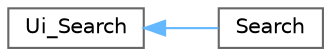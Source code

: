 digraph "类继承关系图"
{
 // LATEX_PDF_SIZE
  bgcolor="transparent";
  edge [fontname=Helvetica,fontsize=10,labelfontname=Helvetica,labelfontsize=10];
  node [fontname=Helvetica,fontsize=10,shape=box,height=0.2,width=0.4];
  rankdir="LR";
  Node0 [id="Node000000",label="Ui_Search",height=0.2,width=0.4,color="grey40", fillcolor="white", style="filled",URL="$class_ui___search.html",tooltip=" "];
  Node0 -> Node1 [id="edge518_Node000000_Node000001",dir="back",color="steelblue1",style="solid",tooltip=" "];
  Node1 [id="Node000001",label="Search",height=0.2,width=0.4,color="grey40", fillcolor="white", style="filled",URL="$class_ui_1_1_search.html",tooltip=" "];
}
